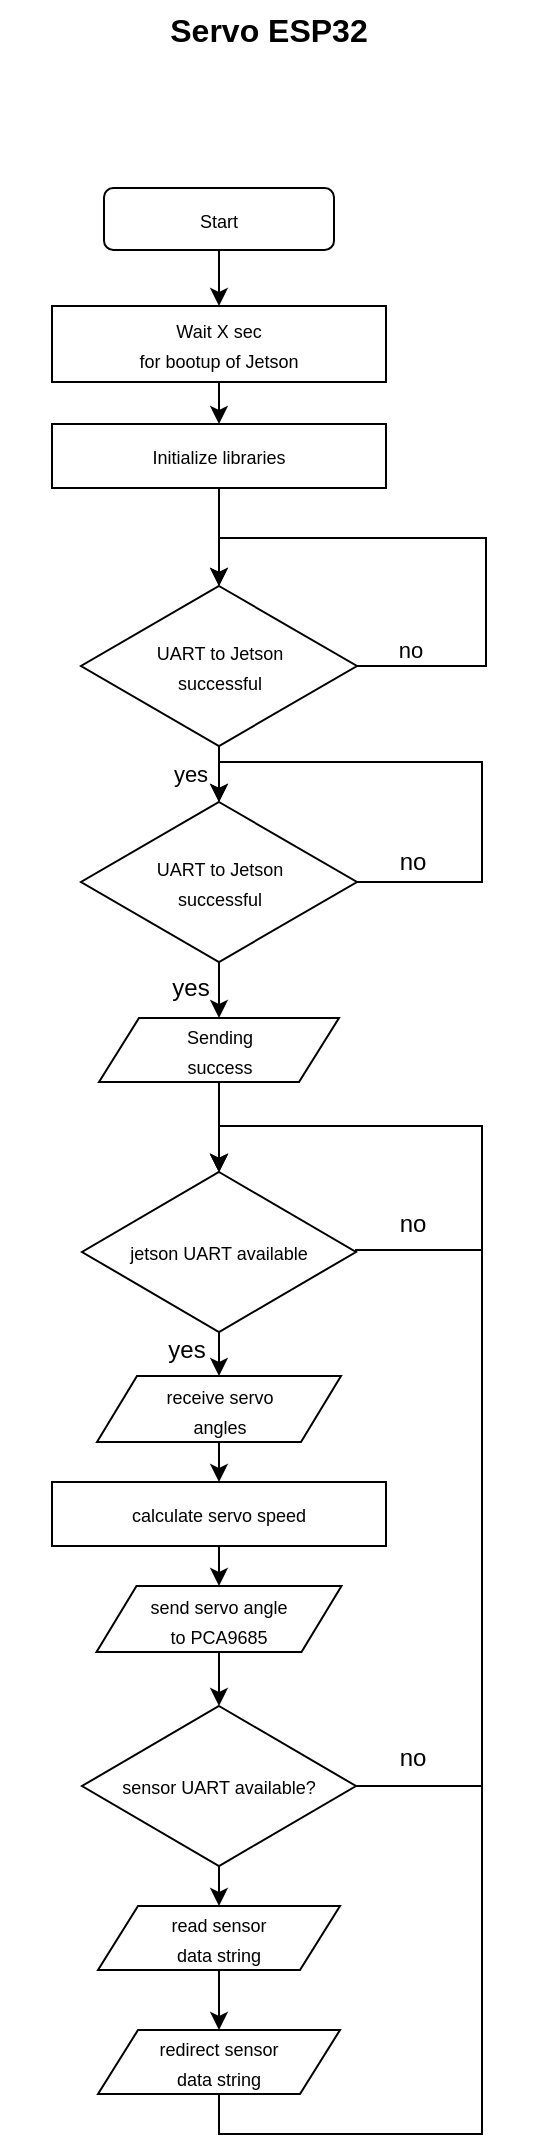 <mxfile version="25.0.3">
  <diagram id="C5RBs43oDa-KdzZeNtuy" name="Page-1">
    <mxGraphModel dx="2440" dy="1334" grid="0" gridSize="10" guides="1" tooltips="1" connect="1" arrows="1" fold="1" page="1" pageScale="1" pageWidth="827" pageHeight="1169" math="0" shadow="0">
      <root>
        <mxCell id="WIyWlLk6GJQsqaUBKTNV-0" />
        <mxCell id="WIyWlLk6GJQsqaUBKTNV-1" parent="WIyWlLk6GJQsqaUBKTNV-0" />
        <mxCell id="-20XFg5VI_Zg_wGNE_jV-1" value="&lt;b&gt;&lt;font style=&quot;font-size: 16px;&quot;&gt;Servo ESP32&lt;/font&gt;&lt;/b&gt;" style="text;html=1;align=center;verticalAlign=middle;whiteSpace=wrap;rounded=0;" vertex="1" parent="WIyWlLk6GJQsqaUBKTNV-1">
          <mxGeometry x="279" y="34" width="269" height="30" as="geometry" />
        </mxCell>
        <mxCell id="-20XFg5VI_Zg_wGNE_jV-4" style="edgeStyle=orthogonalEdgeStyle;rounded=0;orthogonalLoop=1;jettySize=auto;html=1;exitX=0.5;exitY=1;exitDx=0;exitDy=0;entryX=0.5;entryY=0;entryDx=0;entryDy=0;" edge="1" parent="WIyWlLk6GJQsqaUBKTNV-1" source="-20XFg5VI_Zg_wGNE_jV-2" target="-20XFg5VI_Zg_wGNE_jV-3">
          <mxGeometry relative="1" as="geometry" />
        </mxCell>
        <mxCell id="-20XFg5VI_Zg_wGNE_jV-2" value="&lt;font style=&quot;font-size: 9px;&quot;&gt;Start&lt;/font&gt;" style="rounded=1;whiteSpace=wrap;html=1;" vertex="1" parent="WIyWlLk6GJQsqaUBKTNV-1">
          <mxGeometry x="331" y="128" width="115" height="31" as="geometry" />
        </mxCell>
        <mxCell id="-20XFg5VI_Zg_wGNE_jV-6" style="edgeStyle=orthogonalEdgeStyle;rounded=0;orthogonalLoop=1;jettySize=auto;html=1;exitX=0.5;exitY=1;exitDx=0;exitDy=0;" edge="1" parent="WIyWlLk6GJQsqaUBKTNV-1" source="-20XFg5VI_Zg_wGNE_jV-3" target="-20XFg5VI_Zg_wGNE_jV-5">
          <mxGeometry relative="1" as="geometry" />
        </mxCell>
        <mxCell id="-20XFg5VI_Zg_wGNE_jV-3" value="&lt;div&gt;&lt;font style=&quot;font-size: 9px;&quot;&gt;Wait X sec&lt;/font&gt;&lt;/div&gt;&lt;div&gt;&lt;font style=&quot;font-size: 9px;&quot;&gt;for bootup of Jetson&lt;br&gt;&lt;/font&gt;&lt;/div&gt;" style="rounded=0;whiteSpace=wrap;html=1;" vertex="1" parent="WIyWlLk6GJQsqaUBKTNV-1">
          <mxGeometry x="305" y="187" width="167" height="38" as="geometry" />
        </mxCell>
        <mxCell id="-20XFg5VI_Zg_wGNE_jV-8" style="edgeStyle=orthogonalEdgeStyle;rounded=0;orthogonalLoop=1;jettySize=auto;html=1;exitX=0.5;exitY=1;exitDx=0;exitDy=0;entryX=0.5;entryY=0;entryDx=0;entryDy=0;" edge="1" parent="WIyWlLk6GJQsqaUBKTNV-1" source="-20XFg5VI_Zg_wGNE_jV-5" target="-20XFg5VI_Zg_wGNE_jV-7">
          <mxGeometry relative="1" as="geometry" />
        </mxCell>
        <mxCell id="-20XFg5VI_Zg_wGNE_jV-5" value="&lt;font style=&quot;font-size: 9px;&quot;&gt;Initialize libraries&lt;/font&gt;" style="rounded=0;whiteSpace=wrap;html=1;" vertex="1" parent="WIyWlLk6GJQsqaUBKTNV-1">
          <mxGeometry x="305" y="246" width="167" height="32" as="geometry" />
        </mxCell>
        <mxCell id="-20XFg5VI_Zg_wGNE_jV-13" style="edgeStyle=orthogonalEdgeStyle;rounded=0;orthogonalLoop=1;jettySize=auto;html=1;exitX=0.5;exitY=1;exitDx=0;exitDy=0;entryX=0.5;entryY=0;entryDx=0;entryDy=0;" edge="1" parent="WIyWlLk6GJQsqaUBKTNV-1" source="-20XFg5VI_Zg_wGNE_jV-7" target="-20XFg5VI_Zg_wGNE_jV-12">
          <mxGeometry relative="1" as="geometry" />
        </mxCell>
        <mxCell id="-20XFg5VI_Zg_wGNE_jV-14" value="yes" style="edgeLabel;html=1;align=center;verticalAlign=middle;resizable=0;points=[];" vertex="1" connectable="0" parent="-20XFg5VI_Zg_wGNE_jV-13">
          <mxGeometry x="-0.132" y="1" relative="1" as="geometry">
            <mxPoint x="-16" y="2" as="offset" />
          </mxGeometry>
        </mxCell>
        <mxCell id="-20XFg5VI_Zg_wGNE_jV-7" value="&lt;div&gt;&lt;font style=&quot;font-size: 9px;&quot;&gt;UART to Jetson&lt;/font&gt;&lt;/div&gt;&lt;div&gt;&lt;font style=&quot;font-size: 9px;&quot;&gt;successful&lt;br&gt;&lt;/font&gt;&lt;/div&gt;" style="rhombus;whiteSpace=wrap;html=1;" vertex="1" parent="WIyWlLk6GJQsqaUBKTNV-1">
          <mxGeometry x="319.5" y="327" width="138" height="80" as="geometry" />
        </mxCell>
        <mxCell id="-20XFg5VI_Zg_wGNE_jV-9" style="edgeStyle=orthogonalEdgeStyle;rounded=0;orthogonalLoop=1;jettySize=auto;html=1;exitX=1;exitY=0.5;exitDx=0;exitDy=0;entryX=0.5;entryY=0;entryDx=0;entryDy=0;" edge="1" parent="WIyWlLk6GJQsqaUBKTNV-1" source="-20XFg5VI_Zg_wGNE_jV-7" target="-20XFg5VI_Zg_wGNE_jV-7">
          <mxGeometry relative="1" as="geometry">
            <Array as="points">
              <mxPoint x="522" y="367" />
              <mxPoint x="522" y="303" />
              <mxPoint x="389" y="303" />
            </Array>
          </mxGeometry>
        </mxCell>
        <mxCell id="-20XFg5VI_Zg_wGNE_jV-10" value="no" style="edgeLabel;html=1;align=center;verticalAlign=middle;resizable=0;points=[];" vertex="1" connectable="0" parent="-20XFg5VI_Zg_wGNE_jV-9">
          <mxGeometry x="-0.819" y="-2" relative="1" as="geometry">
            <mxPoint y="-10" as="offset" />
          </mxGeometry>
        </mxCell>
        <mxCell id="-20XFg5VI_Zg_wGNE_jV-18" style="edgeStyle=orthogonalEdgeStyle;rounded=0;orthogonalLoop=1;jettySize=auto;html=1;exitX=0.5;exitY=1;exitDx=0;exitDy=0;entryX=0.5;entryY=0;entryDx=0;entryDy=0;" edge="1" parent="WIyWlLk6GJQsqaUBKTNV-1" source="-20XFg5VI_Zg_wGNE_jV-12" target="-20XFg5VI_Zg_wGNE_jV-17">
          <mxGeometry relative="1" as="geometry" />
        </mxCell>
        <mxCell id="-20XFg5VI_Zg_wGNE_jV-12" value="&lt;div&gt;&lt;font style=&quot;font-size: 9px;&quot;&gt;UART to Jetson&lt;/font&gt;&lt;/div&gt;&lt;div&gt;&lt;font style=&quot;font-size: 9px;&quot;&gt;successful&lt;br&gt;&lt;/font&gt;&lt;/div&gt;" style="rhombus;whiteSpace=wrap;html=1;" vertex="1" parent="WIyWlLk6GJQsqaUBKTNV-1">
          <mxGeometry x="319.5" y="435" width="138" height="80" as="geometry" />
        </mxCell>
        <mxCell id="-20XFg5VI_Zg_wGNE_jV-15" style="edgeStyle=orthogonalEdgeStyle;rounded=0;orthogonalLoop=1;jettySize=auto;html=1;exitX=1;exitY=0.5;exitDx=0;exitDy=0;entryX=0.5;entryY=0;entryDx=0;entryDy=0;" edge="1" parent="WIyWlLk6GJQsqaUBKTNV-1" source="-20XFg5VI_Zg_wGNE_jV-12" target="-20XFg5VI_Zg_wGNE_jV-12">
          <mxGeometry relative="1" as="geometry">
            <Array as="points">
              <mxPoint x="520" y="475" />
              <mxPoint x="520" y="415" />
              <mxPoint x="389" y="415" />
            </Array>
          </mxGeometry>
        </mxCell>
        <mxCell id="-20XFg5VI_Zg_wGNE_jV-16" value="no" style="text;html=1;align=center;verticalAlign=middle;resizable=0;points=[];autosize=1;strokeColor=none;fillColor=none;" vertex="1" parent="WIyWlLk6GJQsqaUBKTNV-1">
          <mxGeometry x="469" y="452" width="32" height="26" as="geometry" />
        </mxCell>
        <mxCell id="-20XFg5VI_Zg_wGNE_jV-28" style="edgeStyle=orthogonalEdgeStyle;rounded=0;orthogonalLoop=1;jettySize=auto;html=1;exitX=0.5;exitY=1;exitDx=0;exitDy=0;entryX=0.5;entryY=0;entryDx=0;entryDy=0;" edge="1" parent="WIyWlLk6GJQsqaUBKTNV-1" source="-20XFg5VI_Zg_wGNE_jV-17" target="-20XFg5VI_Zg_wGNE_jV-26">
          <mxGeometry relative="1" as="geometry" />
        </mxCell>
        <mxCell id="-20XFg5VI_Zg_wGNE_jV-17" value="&lt;div&gt;&lt;font style=&quot;font-size: 9px;&quot;&gt;Sending&lt;/font&gt;&lt;/div&gt;&lt;div&gt;&lt;font style=&quot;font-size: 9px;&quot;&gt;success&lt;br&gt;&lt;/font&gt;&lt;/div&gt;" style="shape=parallelogram;perimeter=parallelogramPerimeter;whiteSpace=wrap;html=1;fixedSize=1;" vertex="1" parent="WIyWlLk6GJQsqaUBKTNV-1">
          <mxGeometry x="328.5" y="543" width="120" height="32" as="geometry" />
        </mxCell>
        <mxCell id="-20XFg5VI_Zg_wGNE_jV-19" value="yes" style="text;html=1;align=center;verticalAlign=middle;resizable=0;points=[];autosize=1;strokeColor=none;fillColor=none;" vertex="1" parent="WIyWlLk6GJQsqaUBKTNV-1">
          <mxGeometry x="355" y="515" width="37" height="26" as="geometry" />
        </mxCell>
        <mxCell id="-20XFg5VI_Zg_wGNE_jV-44" style="edgeStyle=orthogonalEdgeStyle;rounded=0;orthogonalLoop=1;jettySize=auto;html=1;exitX=1;exitY=0.5;exitDx=0;exitDy=0;entryX=0.5;entryY=0;entryDx=0;entryDy=0;" edge="1" parent="WIyWlLk6GJQsqaUBKTNV-1" source="-20XFg5VI_Zg_wGNE_jV-21" target="-20XFg5VI_Zg_wGNE_jV-26">
          <mxGeometry relative="1" as="geometry">
            <Array as="points">
              <mxPoint x="520" y="927" />
              <mxPoint x="520" y="597" />
              <mxPoint x="389" y="597" />
            </Array>
          </mxGeometry>
        </mxCell>
        <mxCell id="-20XFg5VI_Zg_wGNE_jV-50" style="edgeStyle=orthogonalEdgeStyle;rounded=0;orthogonalLoop=1;jettySize=auto;html=1;exitX=0.5;exitY=1;exitDx=0;exitDy=0;entryX=0.5;entryY=0;entryDx=0;entryDy=0;" edge="1" parent="WIyWlLk6GJQsqaUBKTNV-1" source="-20XFg5VI_Zg_wGNE_jV-21" target="-20XFg5VI_Zg_wGNE_jV-23">
          <mxGeometry relative="1" as="geometry" />
        </mxCell>
        <mxCell id="-20XFg5VI_Zg_wGNE_jV-21" value="&lt;font style=&quot;font-size: 9px;&quot;&gt;sensor UART available?&lt;/font&gt;" style="rhombus;whiteSpace=wrap;html=1;" vertex="1" parent="WIyWlLk6GJQsqaUBKTNV-1">
          <mxGeometry x="320" y="887" width="137" height="80" as="geometry" />
        </mxCell>
        <mxCell id="-20XFg5VI_Zg_wGNE_jV-49" style="edgeStyle=orthogonalEdgeStyle;rounded=0;orthogonalLoop=1;jettySize=auto;html=1;exitX=0.5;exitY=1;exitDx=0;exitDy=0;entryX=0.5;entryY=0;entryDx=0;entryDy=0;" edge="1" parent="WIyWlLk6GJQsqaUBKTNV-1" source="-20XFg5VI_Zg_wGNE_jV-23" target="-20XFg5VI_Zg_wGNE_jV-33">
          <mxGeometry relative="1" as="geometry" />
        </mxCell>
        <mxCell id="-20XFg5VI_Zg_wGNE_jV-23" value="&lt;div&gt;&lt;font style=&quot;font-size: 9px;&quot;&gt;read sensor&lt;/font&gt;&lt;/div&gt;&lt;div&gt;&lt;font style=&quot;font-size: 9px;&quot;&gt;data string&lt;br&gt;&lt;/font&gt;&lt;/div&gt;" style="shape=parallelogram;perimeter=parallelogramPerimeter;whiteSpace=wrap;html=1;fixedSize=1;" vertex="1" parent="WIyWlLk6GJQsqaUBKTNV-1">
          <mxGeometry x="328" y="987" width="121" height="32" as="geometry" />
        </mxCell>
        <mxCell id="-20XFg5VI_Zg_wGNE_jV-36" style="edgeStyle=orthogonalEdgeStyle;rounded=0;orthogonalLoop=1;jettySize=auto;html=1;exitX=0.5;exitY=1;exitDx=0;exitDy=0;entryX=0.5;entryY=0;entryDx=0;entryDy=0;" edge="1" parent="WIyWlLk6GJQsqaUBKTNV-1" source="-20XFg5VI_Zg_wGNE_jV-26" target="-20XFg5VI_Zg_wGNE_jV-35">
          <mxGeometry relative="1" as="geometry" />
        </mxCell>
        <mxCell id="-20XFg5VI_Zg_wGNE_jV-26" value="&lt;font style=&quot;font-size: 9px;&quot;&gt;jetson UART available&lt;/font&gt;" style="rhombus;whiteSpace=wrap;html=1;" vertex="1" parent="WIyWlLk6GJQsqaUBKTNV-1">
          <mxGeometry x="320" y="620" width="137" height="80" as="geometry" />
        </mxCell>
        <mxCell id="-20XFg5VI_Zg_wGNE_jV-30" style="edgeStyle=orthogonalEdgeStyle;rounded=0;orthogonalLoop=1;jettySize=auto;html=1;exitX=1;exitY=0.5;exitDx=0;exitDy=0;entryX=0.5;entryY=0;entryDx=0;entryDy=0;" edge="1" parent="WIyWlLk6GJQsqaUBKTNV-1" source="-20XFg5VI_Zg_wGNE_jV-26" target="-20XFg5VI_Zg_wGNE_jV-26">
          <mxGeometry relative="1" as="geometry">
            <Array as="points">
              <mxPoint x="520" y="659" />
              <mxPoint x="520" y="597" />
              <mxPoint x="388" y="597" />
            </Array>
          </mxGeometry>
        </mxCell>
        <mxCell id="-20XFg5VI_Zg_wGNE_jV-31" value="no" style="text;html=1;align=center;verticalAlign=middle;resizable=0;points=[];autosize=1;strokeColor=none;fillColor=none;" vertex="1" parent="WIyWlLk6GJQsqaUBKTNV-1">
          <mxGeometry x="469" y="633" width="32" height="26" as="geometry" />
        </mxCell>
        <mxCell id="-20XFg5VI_Zg_wGNE_jV-51" style="edgeStyle=orthogonalEdgeStyle;rounded=0;orthogonalLoop=1;jettySize=auto;html=1;exitX=0.5;exitY=1;exitDx=0;exitDy=0;entryX=0.5;entryY=0;entryDx=0;entryDy=0;" edge="1" parent="WIyWlLk6GJQsqaUBKTNV-1" source="-20XFg5VI_Zg_wGNE_jV-33" target="-20XFg5VI_Zg_wGNE_jV-26">
          <mxGeometry relative="1" as="geometry">
            <Array as="points">
              <mxPoint x="389" y="1101" />
              <mxPoint x="520" y="1101" />
              <mxPoint x="520" y="597" />
              <mxPoint x="389" y="597" />
            </Array>
          </mxGeometry>
        </mxCell>
        <mxCell id="-20XFg5VI_Zg_wGNE_jV-33" value="&lt;div&gt;&lt;font style=&quot;font-size: 9px;&quot;&gt;redirect sensor&lt;/font&gt;&lt;/div&gt;&lt;div&gt;&lt;font style=&quot;font-size: 9px;&quot;&gt;data string&lt;br&gt;&lt;/font&gt;&lt;/div&gt;" style="shape=parallelogram;perimeter=parallelogramPerimeter;whiteSpace=wrap;html=1;fixedSize=1;" vertex="1" parent="WIyWlLk6GJQsqaUBKTNV-1">
          <mxGeometry x="328" y="1049" width="121" height="32" as="geometry" />
        </mxCell>
        <mxCell id="-20XFg5VI_Zg_wGNE_jV-39" style="edgeStyle=orthogonalEdgeStyle;rounded=0;orthogonalLoop=1;jettySize=auto;html=1;exitX=0.5;exitY=1;exitDx=0;exitDy=0;entryX=0.5;entryY=0;entryDx=0;entryDy=0;" edge="1" parent="WIyWlLk6GJQsqaUBKTNV-1" source="-20XFg5VI_Zg_wGNE_jV-35" target="-20XFg5VI_Zg_wGNE_jV-38">
          <mxGeometry relative="1" as="geometry" />
        </mxCell>
        <mxCell id="-20XFg5VI_Zg_wGNE_jV-35" value="&lt;div&gt;&lt;font style=&quot;font-size: 9px;&quot;&gt;receive servo&lt;/font&gt;&lt;/div&gt;&lt;div&gt;&lt;font style=&quot;font-size: 9px;&quot;&gt;angles&lt;br&gt;&lt;/font&gt;&lt;/div&gt;" style="shape=parallelogram;perimeter=parallelogramPerimeter;whiteSpace=wrap;html=1;fixedSize=1;" vertex="1" parent="WIyWlLk6GJQsqaUBKTNV-1">
          <mxGeometry x="327.5" y="722" width="122" height="33" as="geometry" />
        </mxCell>
        <mxCell id="-20XFg5VI_Zg_wGNE_jV-37" value="yes" style="text;html=1;align=center;verticalAlign=middle;resizable=0;points=[];autosize=1;strokeColor=none;fillColor=none;" vertex="1" parent="WIyWlLk6GJQsqaUBKTNV-1">
          <mxGeometry x="353" y="696" width="37" height="26" as="geometry" />
        </mxCell>
        <mxCell id="-20XFg5VI_Zg_wGNE_jV-41" style="edgeStyle=orthogonalEdgeStyle;rounded=0;orthogonalLoop=1;jettySize=auto;html=1;exitX=0.5;exitY=1;exitDx=0;exitDy=0;entryX=0.5;entryY=0;entryDx=0;entryDy=0;" edge="1" parent="WIyWlLk6GJQsqaUBKTNV-1" source="-20XFg5VI_Zg_wGNE_jV-38" target="-20XFg5VI_Zg_wGNE_jV-40">
          <mxGeometry relative="1" as="geometry" />
        </mxCell>
        <mxCell id="-20XFg5VI_Zg_wGNE_jV-38" value="&lt;font style=&quot;font-size: 9px;&quot;&gt;calculate servo speed&lt;/font&gt;" style="rounded=0;whiteSpace=wrap;html=1;" vertex="1" parent="WIyWlLk6GJQsqaUBKTNV-1">
          <mxGeometry x="305" y="775" width="167" height="32" as="geometry" />
        </mxCell>
        <mxCell id="-20XFg5VI_Zg_wGNE_jV-42" style="edgeStyle=orthogonalEdgeStyle;rounded=0;orthogonalLoop=1;jettySize=auto;html=1;exitX=0.5;exitY=1;exitDx=0;exitDy=0;entryX=0.5;entryY=0;entryDx=0;entryDy=0;" edge="1" parent="WIyWlLk6GJQsqaUBKTNV-1" source="-20XFg5VI_Zg_wGNE_jV-40" target="-20XFg5VI_Zg_wGNE_jV-21">
          <mxGeometry relative="1" as="geometry" />
        </mxCell>
        <mxCell id="-20XFg5VI_Zg_wGNE_jV-40" value="&lt;div&gt;&lt;font style=&quot;font-size: 9px;&quot;&gt;send servo angle&lt;/font&gt;&lt;/div&gt;&lt;div&gt;&lt;font style=&quot;font-size: 9px;&quot;&gt;to PCA9685&lt;br&gt;&lt;/font&gt;&lt;/div&gt;" style="shape=parallelogram;perimeter=parallelogramPerimeter;whiteSpace=wrap;html=1;fixedSize=1;" vertex="1" parent="WIyWlLk6GJQsqaUBKTNV-1">
          <mxGeometry x="327.25" y="827" width="122.5" height="33" as="geometry" />
        </mxCell>
        <mxCell id="-20XFg5VI_Zg_wGNE_jV-45" value="no" style="text;html=1;align=center;verticalAlign=middle;resizable=0;points=[];autosize=1;strokeColor=none;fillColor=none;" vertex="1" parent="WIyWlLk6GJQsqaUBKTNV-1">
          <mxGeometry x="469" y="900" width="32" height="26" as="geometry" />
        </mxCell>
      </root>
    </mxGraphModel>
  </diagram>
</mxfile>
